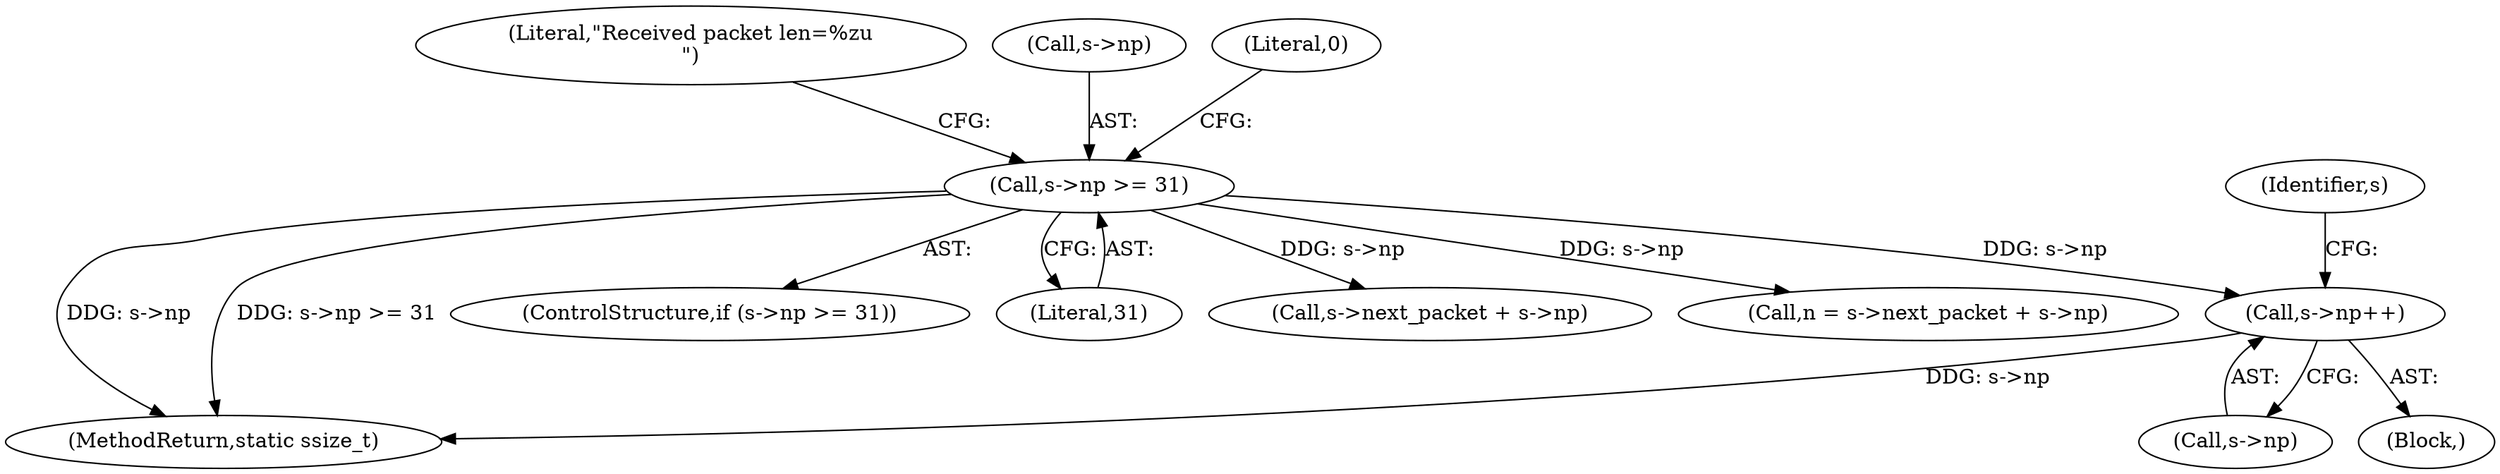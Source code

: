 digraph "0_qemu_3a15cc0e1ee7168db0782133d2607a6bfa422d66@pointer" {
"1000177" [label="(Call,s->np++)"];
"1000126" [label="(Call,s->np >= 31)"];
"1000177" [label="(Call,s->np++)"];
"1000216" [label="(MethodReturn,static ssize_t)"];
"1000105" [label="(Block,)"];
"1000125" [label="(ControlStructure,if (s->np >= 31))"];
"1000130" [label="(Literal,31)"];
"1000135" [label="(Literal,\"Received packet len=%zu\n\")"];
"1000178" [label="(Call,s->np)"];
"1000139" [label="(Call,s->next_packet + s->np)"];
"1000127" [label="(Call,s->np)"];
"1000137" [label="(Call,n = s->next_packet + s->np)"];
"1000133" [label="(Literal,0)"];
"1000185" [label="(Identifier,s)"];
"1000126" [label="(Call,s->np >= 31)"];
"1000177" -> "1000105"  [label="AST: "];
"1000177" -> "1000178"  [label="CFG: "];
"1000178" -> "1000177"  [label="AST: "];
"1000185" -> "1000177"  [label="CFG: "];
"1000177" -> "1000216"  [label="DDG: s->np"];
"1000126" -> "1000177"  [label="DDG: s->np"];
"1000126" -> "1000125"  [label="AST: "];
"1000126" -> "1000130"  [label="CFG: "];
"1000127" -> "1000126"  [label="AST: "];
"1000130" -> "1000126"  [label="AST: "];
"1000133" -> "1000126"  [label="CFG: "];
"1000135" -> "1000126"  [label="CFG: "];
"1000126" -> "1000216"  [label="DDG: s->np"];
"1000126" -> "1000216"  [label="DDG: s->np >= 31"];
"1000126" -> "1000137"  [label="DDG: s->np"];
"1000126" -> "1000139"  [label="DDG: s->np"];
}
